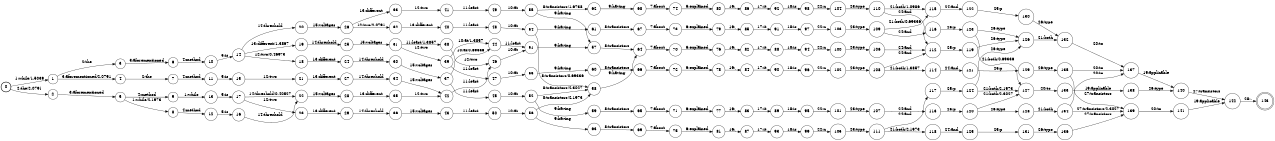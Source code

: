 digraph FST {
rankdir = LR;
size = "8.5,11";
label = "";
center = 1;
orientation = Portrait;
ranksep = "0.4";
nodesep = "0.25";
0 [label = "0", shape = circle, style = bold, fontsize = 14]
	0 -> 1 [label = "1:while/1.5039", fontsize = 14];
	0 -> 2 [label = "2:the/2.0791", fontsize = 14];
1 [label = "1", shape = circle, style = solid, fontsize = 14]
	1 -> 3 [label = "2:the", fontsize = 14];
	1 -> 4 [label = "3:aforementioned/2.0791", fontsize = 14];
2 [label = "2", shape = circle, style = solid, fontsize = 14]
	2 -> 5 [label = "3:aforementioned", fontsize = 14];
3 [label = "3", shape = circle, style = solid, fontsize = 14]
	3 -> 6 [label = "3:aforementioned", fontsize = 14];
4 [label = "4", shape = circle, style = solid, fontsize = 14]
	4 -> 7 [label = "2:the", fontsize = 14];
5 [label = "5", shape = circle, style = solid, fontsize = 14]
	5 -> 8 [label = "1:while/2.1973", fontsize = 14];
	5 -> 9 [label = "4:method", fontsize = 14];
6 [label = "6", shape = circle, style = solid, fontsize = 14]
	6 -> 10 [label = "4:method", fontsize = 14];
7 [label = "7", shape = circle, style = solid, fontsize = 14]
	7 -> 11 [label = "4:method", fontsize = 14];
8 [label = "8", shape = circle, style = solid, fontsize = 14]
	8 -> 12 [label = "4:method", fontsize = 14];
9 [label = "9", shape = circle, style = solid, fontsize = 14]
	9 -> 13 [label = "1:while", fontsize = 14];
10 [label = "10", shape = circle, style = solid, fontsize = 14]
	10 -> 14 [label = "5:is", fontsize = 14];
11 [label = "11", shape = circle, style = solid, fontsize = 14]
	11 -> 15 [label = "5:is", fontsize = 14];
12 [label = "12", shape = circle, style = solid, fontsize = 14]
	12 -> 16 [label = "5:is", fontsize = 14];
13 [label = "13", shape = circle, style = solid, fontsize = 14]
	13 -> 17 [label = "5:is", fontsize = 14];
14 [label = "14", shape = circle, style = solid, fontsize = 14]
	14 -> 18 [label = "12:two/0.46973", fontsize = 14];
	14 -> 19 [label = "13:different/1.3867", fontsize = 14];
	14 -> 20 [label = "14:threshold", fontsize = 14];
15 [label = "15", shape = circle, style = solid, fontsize = 14]
	15 -> 21 [label = "12:two", fontsize = 14];
16 [label = "16", shape = circle, style = solid, fontsize = 14]
	16 -> 22 [label = "14:threshold", fontsize = 14];
17 [label = "17", shape = circle, style = solid, fontsize = 14]
	17 -> 23 [label = "12:two", fontsize = 14];
	17 -> 22 [label = "14:threshold/0.40527", fontsize = 14];
18 [label = "18", shape = circle, style = solid, fontsize = 14]
	18 -> 24 [label = "13:different", fontsize = 14];
19 [label = "19", shape = circle, style = solid, fontsize = 14]
	19 -> 25 [label = "14:threshold", fontsize = 14];
20 [label = "20", shape = circle, style = solid, fontsize = 14]
	20 -> 26 [label = "15:voltages", fontsize = 14];
21 [label = "21", shape = circle, style = solid, fontsize = 14]
	21 -> 27 [label = "13:different", fontsize = 14];
22 [label = "22", shape = circle, style = solid, fontsize = 14]
	22 -> 28 [label = "15:voltages", fontsize = 14];
23 [label = "23", shape = circle, style = solid, fontsize = 14]
	23 -> 29 [label = "13:different", fontsize = 14];
24 [label = "24", shape = circle, style = solid, fontsize = 14]
	24 -> 30 [label = "14:threshold", fontsize = 14];
25 [label = "25", shape = circle, style = solid, fontsize = 14]
	25 -> 31 [label = "15:voltages", fontsize = 14];
26 [label = "26", shape = circle, style = solid, fontsize = 14]
	26 -> 32 [label = "12:two/2.0791", fontsize = 14];
	26 -> 33 [label = "13:different", fontsize = 14];
27 [label = "27", shape = circle, style = solid, fontsize = 14]
	27 -> 34 [label = "14:threshold", fontsize = 14];
28 [label = "28", shape = circle, style = solid, fontsize = 14]
	28 -> 35 [label = "13:different", fontsize = 14];
29 [label = "29", shape = circle, style = solid, fontsize = 14]
	29 -> 36 [label = "14:threshold", fontsize = 14];
30 [label = "30", shape = circle, style = solid, fontsize = 14]
	30 -> 37 [label = "15:voltages", fontsize = 14];
31 [label = "31", shape = circle, style = solid, fontsize = 14]
	31 -> 38 [label = "11:least/1.3857", fontsize = 14];
	31 -> 39 [label = "12:two", fontsize = 14];
32 [label = "32", shape = circle, style = solid, fontsize = 14]
	32 -> 40 [label = "13:different", fontsize = 14];
33 [label = "33", shape = circle, style = solid, fontsize = 14]
	33 -> 41 [label = "12:two", fontsize = 14];
34 [label = "34", shape = circle, style = solid, fontsize = 14]
	34 -> 42 [label = "15:voltages", fontsize = 14];
35 [label = "35", shape = circle, style = solid, fontsize = 14]
	35 -> 42 [label = "12:two", fontsize = 14];
36 [label = "36", shape = circle, style = solid, fontsize = 14]
	36 -> 43 [label = "15:voltages", fontsize = 14];
37 [label = "37", shape = circle, style = solid, fontsize = 14]
	37 -> 44 [label = "10:at/0.69336", fontsize = 14];
	37 -> 45 [label = "11:least", fontsize = 14];
38 [label = "38", shape = circle, style = solid, fontsize = 14]
	38 -> 46 [label = "12:two", fontsize = 14];
39 [label = "39", shape = circle, style = solid, fontsize = 14]
	39 -> 44 [label = "10:at/1.3857", fontsize = 14];
	39 -> 47 [label = "11:least", fontsize = 14];
40 [label = "40", shape = circle, style = solid, fontsize = 14]
	40 -> 48 [label = "11:least", fontsize = 14];
41 [label = "41", shape = circle, style = solid, fontsize = 14]
	41 -> 49 [label = "11:least", fontsize = 14];
42 [label = "42", shape = circle, style = solid, fontsize = 14]
	42 -> 46 [label = "11:least", fontsize = 14];
43 [label = "43", shape = circle, style = solid, fontsize = 14]
	43 -> 50 [label = "11:least", fontsize = 14];
44 [label = "44", shape = circle, style = solid, fontsize = 14]
	44 -> 51 [label = "11:least", fontsize = 14];
45 [label = "45", shape = circle, style = solid, fontsize = 14]
	45 -> 52 [label = "10:at", fontsize = 14];
46 [label = "46", shape = circle, style = solid, fontsize = 14]
	46 -> 51 [label = "10:at", fontsize = 14];
47 [label = "47", shape = circle, style = solid, fontsize = 14]
	47 -> 53 [label = "10:at", fontsize = 14];
48 [label = "48", shape = circle, style = solid, fontsize = 14]
	48 -> 54 [label = "10:at", fontsize = 14];
49 [label = "49", shape = circle, style = solid, fontsize = 14]
	49 -> 55 [label = "10:at", fontsize = 14];
50 [label = "50", shape = circle, style = solid, fontsize = 14]
	50 -> 56 [label = "10:at", fontsize = 14];
51 [label = "51", shape = circle, style = solid, fontsize = 14]
	51 -> 57 [label = "9:having", fontsize = 14];
52 [label = "52", shape = circle, style = solid, fontsize = 14]
	52 -> 58 [label = "8:transistors/2.3027", fontsize = 14];
	52 -> 59 [label = "9:having", fontsize = 14];
53 [label = "53", shape = circle, style = solid, fontsize = 14]
	53 -> 60 [label = "9:having", fontsize = 14];
54 [label = "54", shape = circle, style = solid, fontsize = 14]
	54 -> 58 [label = "8:transistors/0.69336", fontsize = 14];
	54 -> 61 [label = "9:having", fontsize = 14];
55 [label = "55", shape = circle, style = solid, fontsize = 14]
	55 -> 62 [label = "8:transistors/1.6738", fontsize = 14];
	55 -> 57 [label = "9:having", fontsize = 14];
56 [label = "56", shape = circle, style = solid, fontsize = 14]
	56 -> 58 [label = "8:transistors/2.1973", fontsize = 14];
	56 -> 63 [label = "9:having", fontsize = 14];
57 [label = "57", shape = circle, style = solid, fontsize = 14]
	57 -> 64 [label = "8:transistors", fontsize = 14];
58 [label = "58", shape = circle, style = solid, fontsize = 14]
	58 -> 64 [label = "9:having", fontsize = 14];
59 [label = "59", shape = circle, style = solid, fontsize = 14]
	59 -> 65 [label = "8:transistors", fontsize = 14];
60 [label = "60", shape = circle, style = solid, fontsize = 14]
	60 -> 66 [label = "8:transistors", fontsize = 14];
61 [label = "61", shape = circle, style = solid, fontsize = 14]
	61 -> 67 [label = "8:transistors", fontsize = 14];
62 [label = "62", shape = circle, style = solid, fontsize = 14]
	62 -> 68 [label = "9:having", fontsize = 14];
63 [label = "63", shape = circle, style = solid, fontsize = 14]
	63 -> 69 [label = "8:transistors", fontsize = 14];
64 [label = "64", shape = circle, style = solid, fontsize = 14]
	64 -> 70 [label = "7:about", fontsize = 14];
65 [label = "65", shape = circle, style = solid, fontsize = 14]
	65 -> 71 [label = "7:about", fontsize = 14];
66 [label = "66", shape = circle, style = solid, fontsize = 14]
	66 -> 72 [label = "7:about", fontsize = 14];
67 [label = "67", shape = circle, style = solid, fontsize = 14]
	67 -> 73 [label = "7:about", fontsize = 14];
68 [label = "68", shape = circle, style = solid, fontsize = 14]
	68 -> 74 [label = "7:about", fontsize = 14];
69 [label = "69", shape = circle, style = solid, fontsize = 14]
	69 -> 75 [label = "7:about", fontsize = 14];
70 [label = "70", shape = circle, style = solid, fontsize = 14]
	70 -> 76 [label = "6:explained", fontsize = 14];
71 [label = "71", shape = circle, style = solid, fontsize = 14]
	71 -> 77 [label = "6:explained", fontsize = 14];
72 [label = "72", shape = circle, style = solid, fontsize = 14]
	72 -> 78 [label = "6:explained", fontsize = 14];
73 [label = "73", shape = circle, style = solid, fontsize = 14]
	73 -> 79 [label = "6:explained", fontsize = 14];
74 [label = "74", shape = circle, style = solid, fontsize = 14]
	74 -> 80 [label = "6:explained", fontsize = 14];
75 [label = "75", shape = circle, style = solid, fontsize = 14]
	75 -> 81 [label = "6:explained", fontsize = 14];
76 [label = "76", shape = circle, style = solid, fontsize = 14]
	76 -> 82 [label = "16:,", fontsize = 14];
77 [label = "77", shape = circle, style = solid, fontsize = 14]
	77 -> 83 [label = "16:,", fontsize = 14];
78 [label = "78", shape = circle, style = solid, fontsize = 14]
	78 -> 84 [label = "16:,", fontsize = 14];
79 [label = "79", shape = circle, style = solid, fontsize = 14]
	79 -> 85 [label = "16:,", fontsize = 14];
80 [label = "80", shape = circle, style = solid, fontsize = 14]
	80 -> 86 [label = "16:,", fontsize = 14];
81 [label = "81", shape = circle, style = solid, fontsize = 14]
	81 -> 87 [label = "16:,", fontsize = 14];
82 [label = "82", shape = circle, style = solid, fontsize = 14]
	82 -> 88 [label = "17:it", fontsize = 14];
83 [label = "83", shape = circle, style = solid, fontsize = 14]
	83 -> 89 [label = "17:it", fontsize = 14];
84 [label = "84", shape = circle, style = solid, fontsize = 14]
	84 -> 90 [label = "17:it", fontsize = 14];
85 [label = "85", shape = circle, style = solid, fontsize = 14]
	85 -> 91 [label = "17:it", fontsize = 14];
86 [label = "86", shape = circle, style = solid, fontsize = 14]
	86 -> 92 [label = "17:it", fontsize = 14];
87 [label = "87", shape = circle, style = solid, fontsize = 14]
	87 -> 93 [label = "17:it", fontsize = 14];
88 [label = "88", shape = circle, style = solid, fontsize = 14]
	88 -> 94 [label = "18:is", fontsize = 14];
89 [label = "89", shape = circle, style = solid, fontsize = 14]
	89 -> 95 [label = "18:is", fontsize = 14];
90 [label = "90", shape = circle, style = solid, fontsize = 14]
	90 -> 96 [label = "18:is", fontsize = 14];
91 [label = "91", shape = circle, style = solid, fontsize = 14]
	91 -> 97 [label = "18:is", fontsize = 14];
92 [label = "92", shape = circle, style = solid, fontsize = 14]
	92 -> 98 [label = "18:is", fontsize = 14];
93 [label = "93", shape = circle, style = solid, fontsize = 14]
	93 -> 99 [label = "18:is", fontsize = 14];
94 [label = "94", shape = circle, style = solid, fontsize = 14]
	94 -> 100 [label = "22:n", fontsize = 14];
95 [label = "95", shape = circle, style = solid, fontsize = 14]
	95 -> 101 [label = "22:n", fontsize = 14];
96 [label = "96", shape = circle, style = solid, fontsize = 14]
	96 -> 102 [label = "22:n", fontsize = 14];
97 [label = "97", shape = circle, style = solid, fontsize = 14]
	97 -> 103 [label = "22:n", fontsize = 14];
98 [label = "98", shape = circle, style = solid, fontsize = 14]
	98 -> 104 [label = "22:n", fontsize = 14];
99 [label = "99", shape = circle, style = solid, fontsize = 14]
	99 -> 105 [label = "22:n", fontsize = 14];
100 [label = "100", shape = circle, style = solid, fontsize = 14]
	100 -> 106 [label = "23:type", fontsize = 14];
101 [label = "101", shape = circle, style = solid, fontsize = 14]
	101 -> 107 [label = "23:type", fontsize = 14];
102 [label = "102", shape = circle, style = solid, fontsize = 14]
	102 -> 108 [label = "23:type", fontsize = 14];
103 [label = "103", shape = circle, style = solid, fontsize = 14]
	103 -> 109 [label = "23:type", fontsize = 14];
104 [label = "104", shape = circle, style = solid, fontsize = 14]
	104 -> 110 [label = "23:type", fontsize = 14];
105 [label = "105", shape = circle, style = solid, fontsize = 14]
	105 -> 111 [label = "23:type", fontsize = 14];
106 [label = "106", shape = circle, style = solid, fontsize = 14]
	106 -> 112 [label = "24:and", fontsize = 14];
107 [label = "107", shape = circle, style = solid, fontsize = 14]
	107 -> 113 [label = "24:and", fontsize = 14];
108 [label = "108", shape = circle, style = solid, fontsize = 14]
	108 -> 114 [label = "21:both/1.3857", fontsize = 14];
	108 -> 112 [label = "24:and", fontsize = 14];
109 [label = "109", shape = circle, style = solid, fontsize = 14]
	109 -> 115 [label = "21:both/0.69336", fontsize = 14];
	109 -> 116 [label = "24:and", fontsize = 14];
110 [label = "110", shape = circle, style = solid, fontsize = 14]
	110 -> 115 [label = "21:both/1.0986", fontsize = 14];
	110 -> 112 [label = "24:and", fontsize = 14];
111 [label = "111", shape = circle, style = solid, fontsize = 14]
	111 -> 118 [label = "21:both/2.1973", fontsize = 14];
	111 -> 117 [label = "24:and", fontsize = 14];
112 [label = "112", shape = circle, style = solid, fontsize = 14]
	112 -> 119 [label = "25:p", fontsize = 14];
113 [label = "113", shape = circle, style = solid, fontsize = 14]
	113 -> 120 [label = "25:p", fontsize = 14];
114 [label = "114", shape = circle, style = solid, fontsize = 14]
	114 -> 121 [label = "24:and", fontsize = 14];
115 [label = "115", shape = circle, style = solid, fontsize = 14]
	115 -> 122 [label = "24:and", fontsize = 14];
116 [label = "116", shape = circle, style = solid, fontsize = 14]
	116 -> 123 [label = "25:p", fontsize = 14];
117 [label = "117", shape = circle, style = solid, fontsize = 14]
	117 -> 124 [label = "25:p", fontsize = 14];
118 [label = "118", shape = circle, style = solid, fontsize = 14]
	118 -> 125 [label = "24:and", fontsize = 14];
119 [label = "119", shape = circle, style = solid, fontsize = 14]
	119 -> 126 [label = "26:type", fontsize = 14];
120 [label = "120", shape = circle, style = solid, fontsize = 14]
	120 -> 127 [label = "21:both/2.3027", fontsize = 14];
	120 -> 128 [label = "26:type", fontsize = 14];
121 [label = "121", shape = circle, style = solid, fontsize = 14]
	121 -> 129 [label = "25:p", fontsize = 14];
122 [label = "122", shape = circle, style = solid, fontsize = 14]
	122 -> 130 [label = "25:p", fontsize = 14];
123 [label = "123", shape = circle, style = solid, fontsize = 14]
	123 -> 127 [label = "21:both/0.69336", fontsize = 14];
	123 -> 126 [label = "26:type", fontsize = 14];
124 [label = "124", shape = circle, style = solid, fontsize = 14]
	124 -> 127 [label = "21:both/2.1973", fontsize = 14];
	124 -> 126 [label = "26:type", fontsize = 14];
125 [label = "125", shape = circle, style = solid, fontsize = 14]
	125 -> 131 [label = "25:p", fontsize = 14];
126 [label = "126", shape = circle, style = solid, fontsize = 14]
	126 -> 132 [label = "21:both", fontsize = 14];
127 [label = "127", shape = circle, style = solid, fontsize = 14]
	127 -> 133 [label = "20:to", fontsize = 14];
128 [label = "128", shape = circle, style = solid, fontsize = 14]
	128 -> 134 [label = "21:both", fontsize = 14];
129 [label = "129", shape = circle, style = solid, fontsize = 14]
	129 -> 135 [label = "26:type", fontsize = 14];
130 [label = "130", shape = circle, style = solid, fontsize = 14]
	130 -> 132 [label = "26:type", fontsize = 14];
131 [label = "131", shape = circle, style = solid, fontsize = 14]
	131 -> 136 [label = "26:type", fontsize = 14];
132 [label = "132", shape = circle, style = solid, fontsize = 14]
	132 -> 137 [label = "20:to", fontsize = 14];
133 [label = "133", shape = circle, style = solid, fontsize = 14]
	133 -> 138 [label = "19:applicable", fontsize = 14];
134 [label = "134", shape = circle, style = solid, fontsize = 14]
	134 -> 139 [label = "27:transistors/2.3027", fontsize = 14];
	134 -> 137 [label = "20:to", fontsize = 14];
135 [label = "135", shape = circle, style = solid, fontsize = 14]
	135 -> 139 [label = "27:transistors", fontsize = 14];
	135 -> 137 [label = "20:to", fontsize = 14];
136 [label = "136", shape = circle, style = solid, fontsize = 14]
	136 -> 139 [label = "27:transistors", fontsize = 14];
137 [label = "137", shape = circle, style = solid, fontsize = 14]
	137 -> 140 [label = "19:applicable", fontsize = 14];
138 [label = "138", shape = circle, style = solid, fontsize = 14]
	138 -> 140 [label = "26:type", fontsize = 14];
139 [label = "139", shape = circle, style = solid, fontsize = 14]
	139 -> 141 [label = "20:to", fontsize = 14];
140 [label = "140", shape = circle, style = solid, fontsize = 14]
	140 -> 142 [label = "27:transistors", fontsize = 14];
141 [label = "141", shape = circle, style = solid, fontsize = 14]
	141 -> 142 [label = "19:applicable", fontsize = 14];
142 [label = "142", shape = circle, style = solid, fontsize = 14]
	142 -> 143 [label = "28:.", fontsize = 14];
143 [label = "143", shape = doublecircle, style = solid, fontsize = 14]
}

